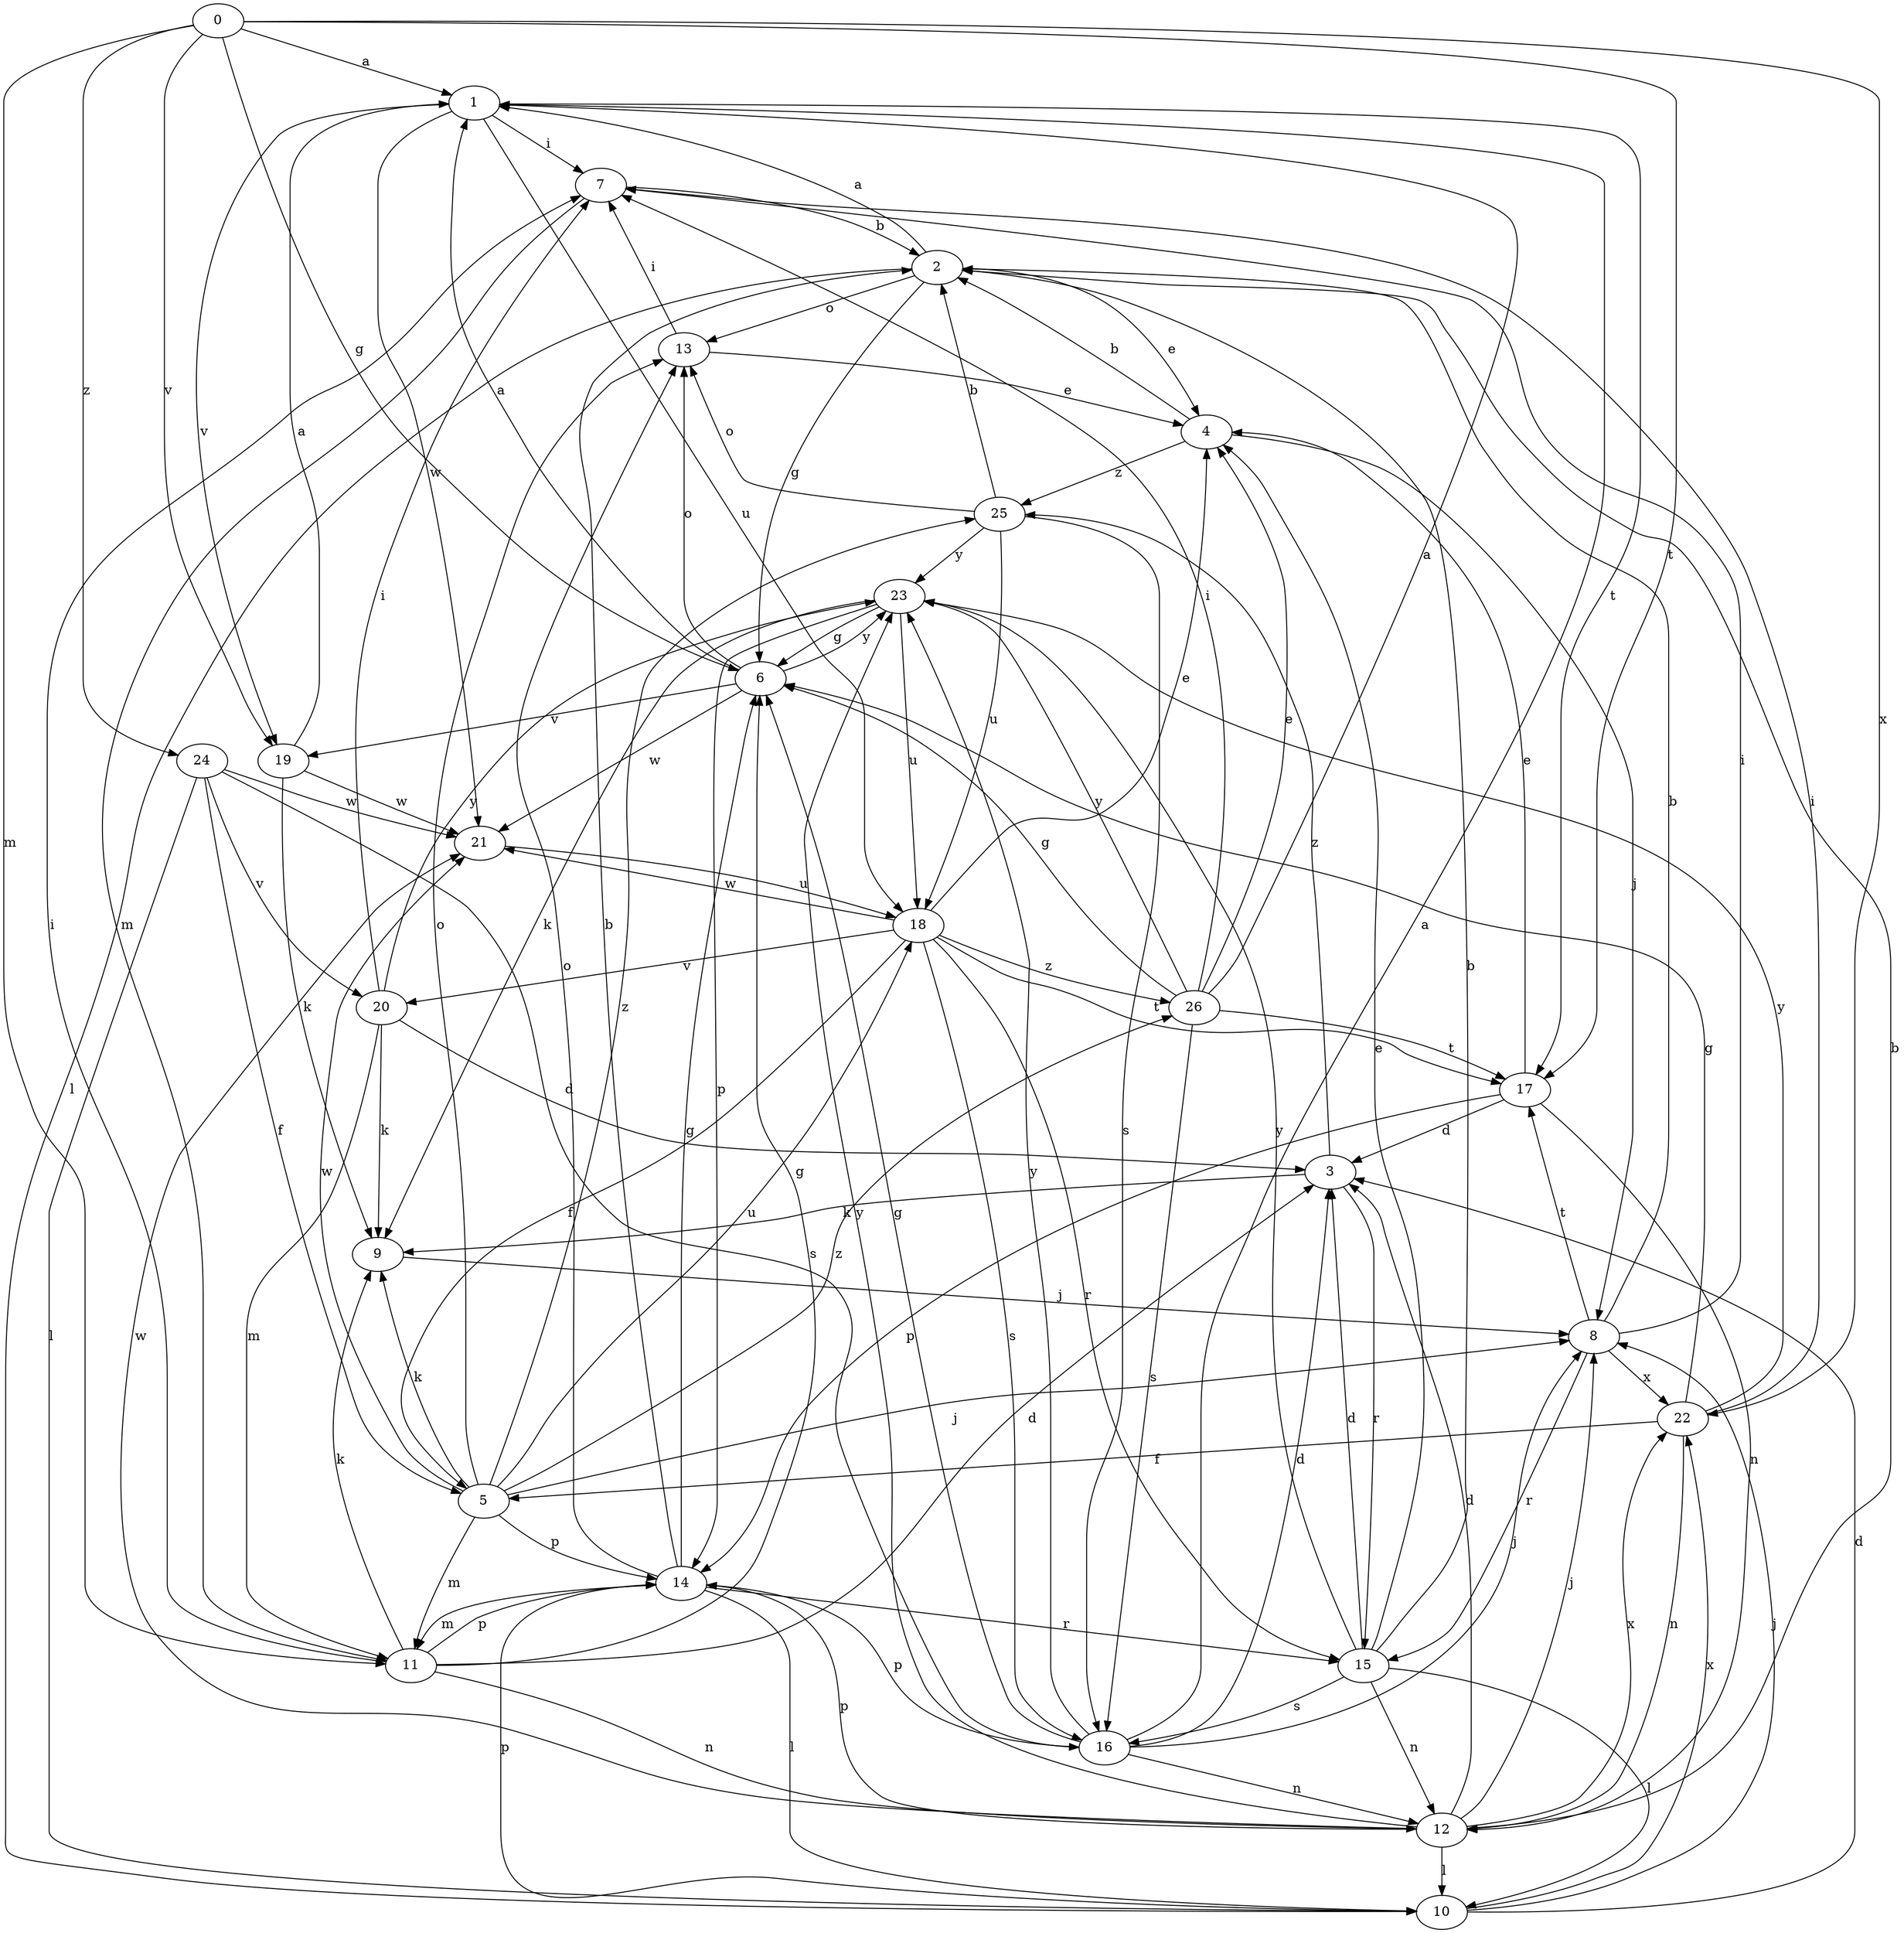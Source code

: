 strict digraph  {
0;
1;
2;
3;
4;
5;
6;
7;
8;
9;
10;
11;
12;
13;
14;
15;
16;
17;
18;
19;
20;
21;
22;
23;
24;
25;
26;
0 -> 1  [label=a];
0 -> 6  [label=g];
0 -> 11  [label=m];
0 -> 17  [label=t];
0 -> 19  [label=v];
0 -> 22  [label=x];
0 -> 24  [label=z];
1 -> 7  [label=i];
1 -> 17  [label=t];
1 -> 18  [label=u];
1 -> 19  [label=v];
1 -> 21  [label=w];
2 -> 1  [label=a];
2 -> 4  [label=e];
2 -> 6  [label=g];
2 -> 10  [label=l];
2 -> 13  [label=o];
3 -> 9  [label=k];
3 -> 15  [label=r];
3 -> 25  [label=z];
4 -> 2  [label=b];
4 -> 8  [label=j];
4 -> 25  [label=z];
5 -> 8  [label=j];
5 -> 9  [label=k];
5 -> 11  [label=m];
5 -> 13  [label=o];
5 -> 14  [label=p];
5 -> 18  [label=u];
5 -> 21  [label=w];
5 -> 25  [label=z];
5 -> 26  [label=z];
6 -> 1  [label=a];
6 -> 13  [label=o];
6 -> 19  [label=v];
6 -> 21  [label=w];
6 -> 23  [label=y];
7 -> 2  [label=b];
7 -> 11  [label=m];
8 -> 2  [label=b];
8 -> 7  [label=i];
8 -> 15  [label=r];
8 -> 17  [label=t];
8 -> 22  [label=x];
9 -> 8  [label=j];
10 -> 3  [label=d];
10 -> 8  [label=j];
10 -> 14  [label=p];
10 -> 22  [label=x];
11 -> 3  [label=d];
11 -> 6  [label=g];
11 -> 7  [label=i];
11 -> 9  [label=k];
11 -> 12  [label=n];
11 -> 14  [label=p];
12 -> 2  [label=b];
12 -> 3  [label=d];
12 -> 8  [label=j];
12 -> 10  [label=l];
12 -> 14  [label=p];
12 -> 21  [label=w];
12 -> 22  [label=x];
12 -> 23  [label=y];
13 -> 4  [label=e];
13 -> 7  [label=i];
14 -> 2  [label=b];
14 -> 6  [label=g];
14 -> 10  [label=l];
14 -> 11  [label=m];
14 -> 13  [label=o];
14 -> 15  [label=r];
15 -> 2  [label=b];
15 -> 3  [label=d];
15 -> 4  [label=e];
15 -> 10  [label=l];
15 -> 12  [label=n];
15 -> 16  [label=s];
15 -> 23  [label=y];
16 -> 1  [label=a];
16 -> 3  [label=d];
16 -> 6  [label=g];
16 -> 8  [label=j];
16 -> 12  [label=n];
16 -> 14  [label=p];
16 -> 23  [label=y];
17 -> 3  [label=d];
17 -> 4  [label=e];
17 -> 12  [label=n];
17 -> 14  [label=p];
18 -> 4  [label=e];
18 -> 5  [label=f];
18 -> 15  [label=r];
18 -> 16  [label=s];
18 -> 17  [label=t];
18 -> 20  [label=v];
18 -> 21  [label=w];
18 -> 26  [label=z];
19 -> 1  [label=a];
19 -> 9  [label=k];
19 -> 21  [label=w];
20 -> 3  [label=d];
20 -> 7  [label=i];
20 -> 9  [label=k];
20 -> 11  [label=m];
20 -> 23  [label=y];
21 -> 18  [label=u];
22 -> 5  [label=f];
22 -> 6  [label=g];
22 -> 7  [label=i];
22 -> 12  [label=n];
22 -> 23  [label=y];
23 -> 6  [label=g];
23 -> 9  [label=k];
23 -> 14  [label=p];
23 -> 18  [label=u];
24 -> 5  [label=f];
24 -> 10  [label=l];
24 -> 16  [label=s];
24 -> 20  [label=v];
24 -> 21  [label=w];
25 -> 2  [label=b];
25 -> 13  [label=o];
25 -> 16  [label=s];
25 -> 18  [label=u];
25 -> 23  [label=y];
26 -> 1  [label=a];
26 -> 4  [label=e];
26 -> 6  [label=g];
26 -> 7  [label=i];
26 -> 16  [label=s];
26 -> 17  [label=t];
26 -> 23  [label=y];
}
